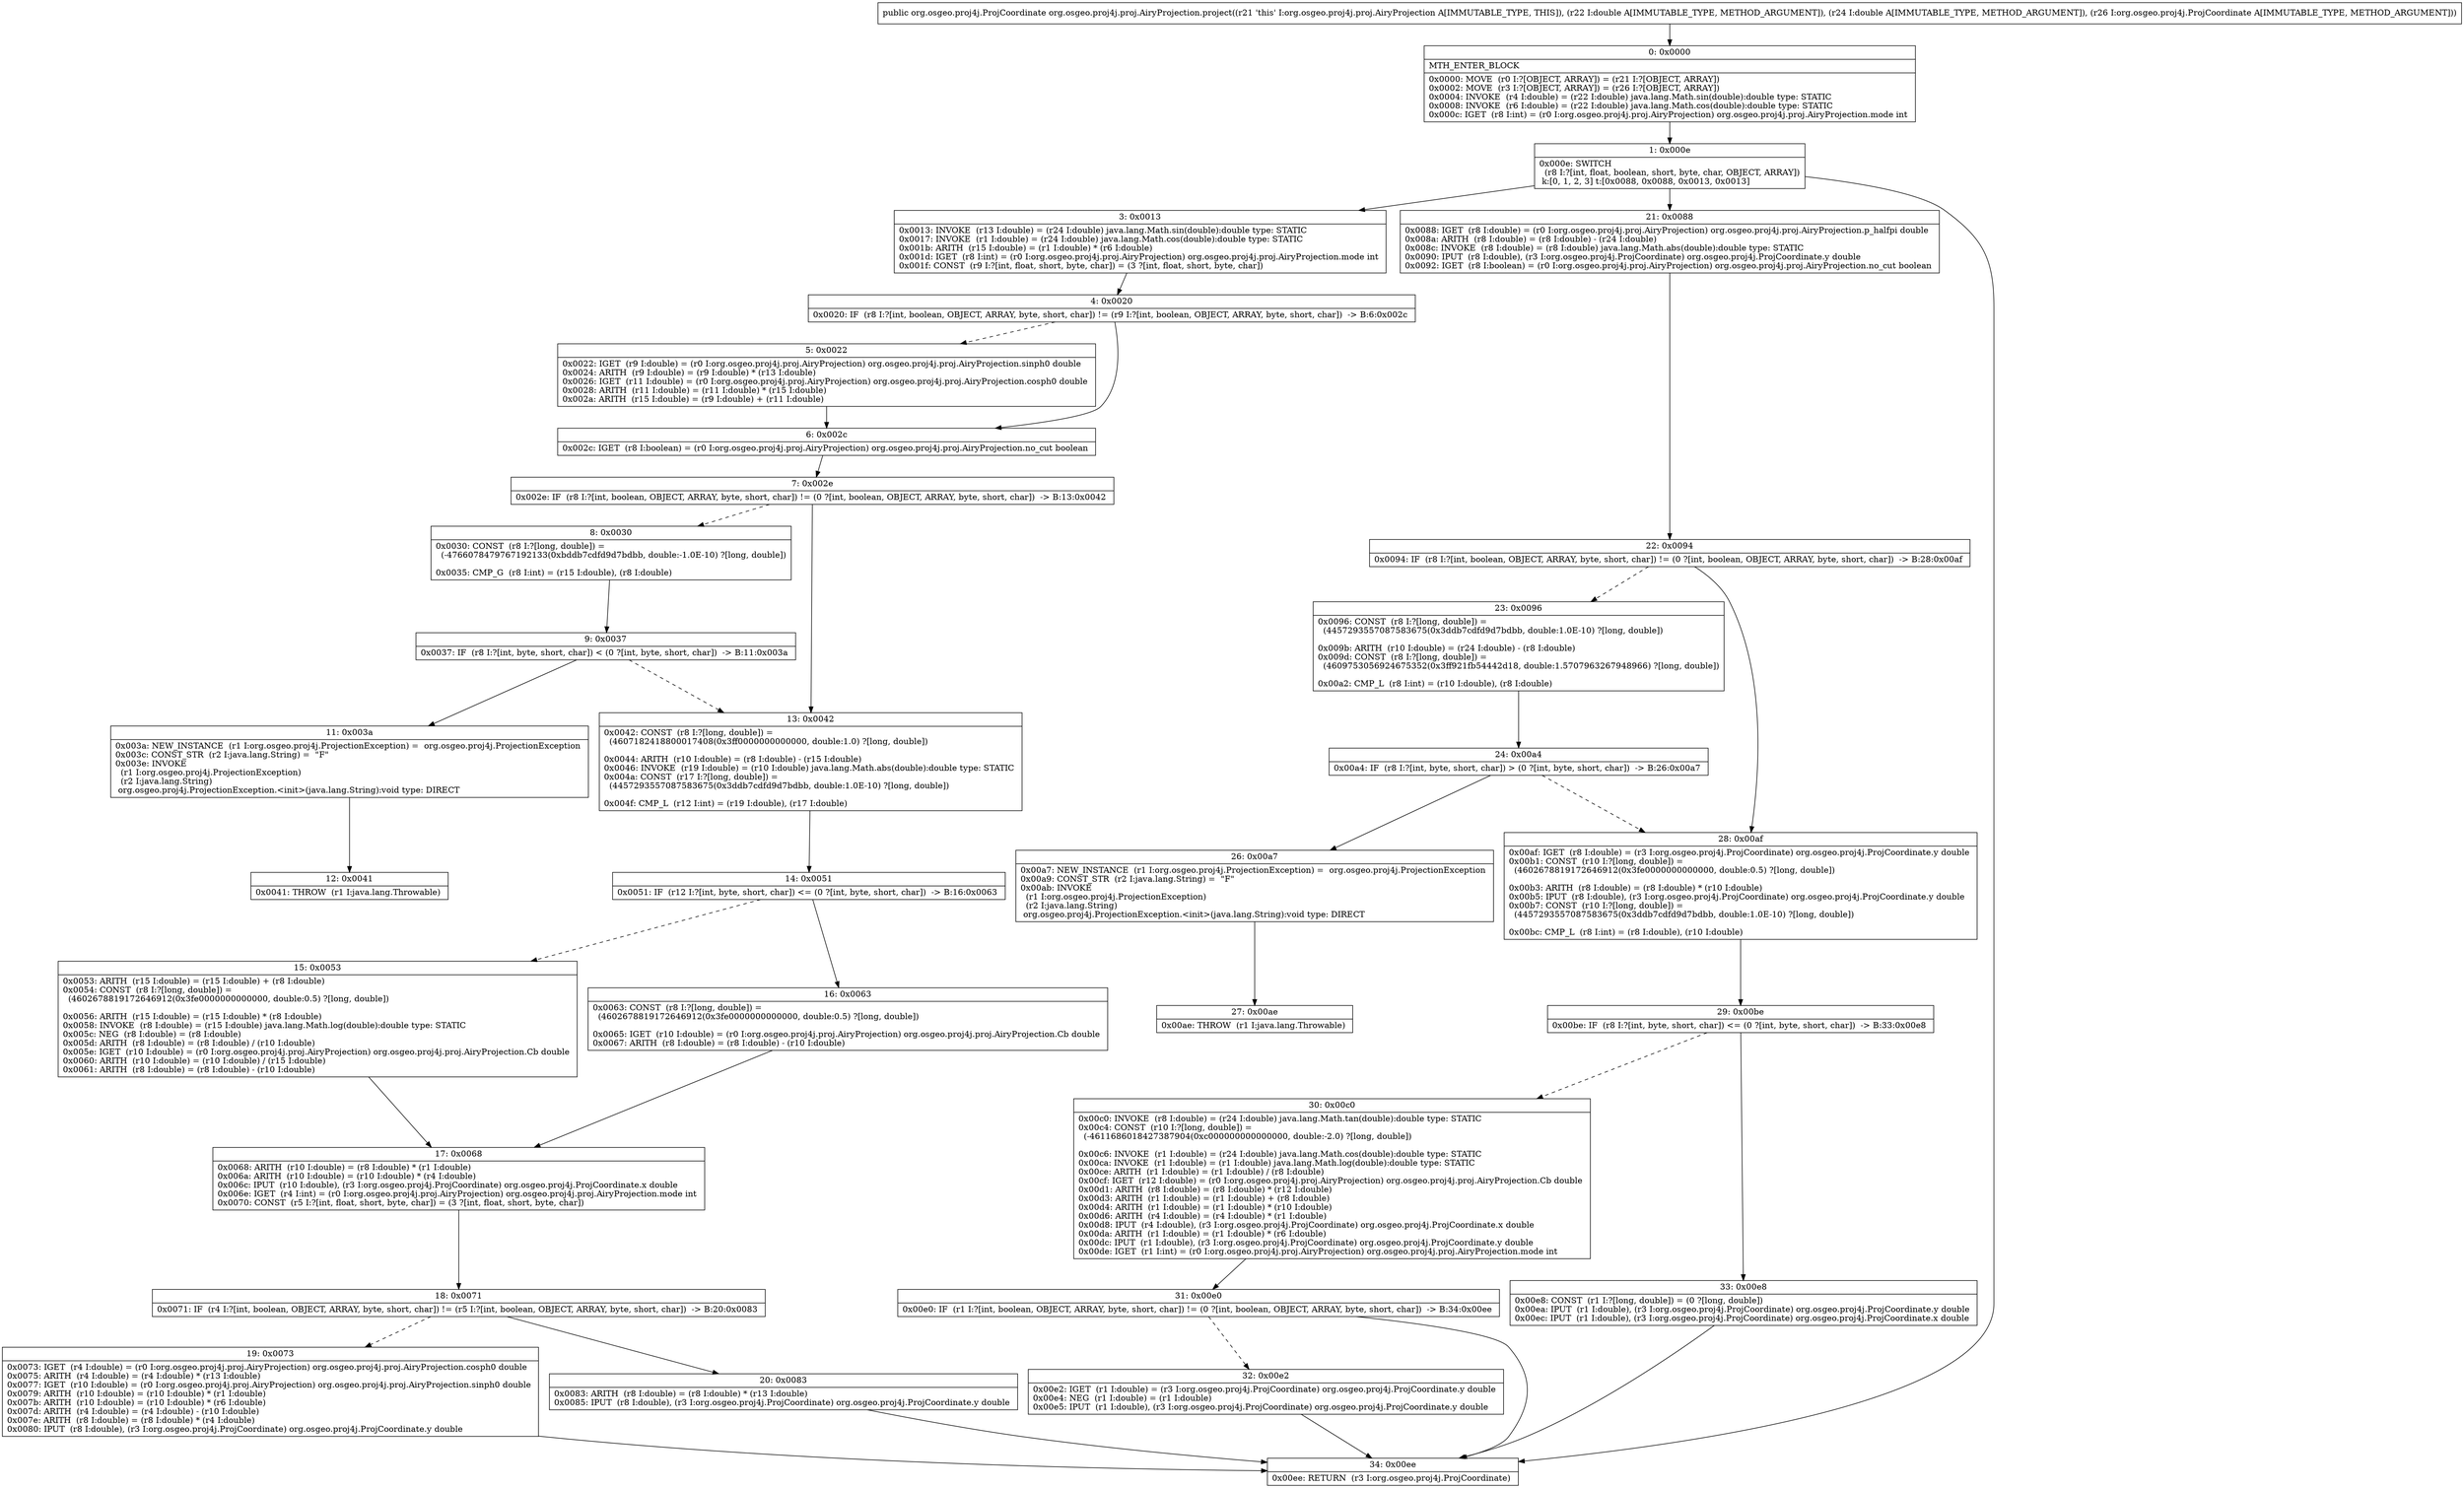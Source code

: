 digraph "CFG fororg.osgeo.proj4j.proj.AiryProjection.project(DDLorg\/osgeo\/proj4j\/ProjCoordinate;)Lorg\/osgeo\/proj4j\/ProjCoordinate;" {
Node_0 [shape=record,label="{0\:\ 0x0000|MTH_ENTER_BLOCK\l|0x0000: MOVE  (r0 I:?[OBJECT, ARRAY]) = (r21 I:?[OBJECT, ARRAY]) \l0x0002: MOVE  (r3 I:?[OBJECT, ARRAY]) = (r26 I:?[OBJECT, ARRAY]) \l0x0004: INVOKE  (r4 I:double) = (r22 I:double) java.lang.Math.sin(double):double type: STATIC \l0x0008: INVOKE  (r6 I:double) = (r22 I:double) java.lang.Math.cos(double):double type: STATIC \l0x000c: IGET  (r8 I:int) = (r0 I:org.osgeo.proj4j.proj.AiryProjection) org.osgeo.proj4j.proj.AiryProjection.mode int \l}"];
Node_1 [shape=record,label="{1\:\ 0x000e|0x000e: SWITCH  \l  (r8 I:?[int, float, boolean, short, byte, char, OBJECT, ARRAY])\l k:[0, 1, 2, 3] t:[0x0088, 0x0088, 0x0013, 0x0013] \l}"];
Node_3 [shape=record,label="{3\:\ 0x0013|0x0013: INVOKE  (r13 I:double) = (r24 I:double) java.lang.Math.sin(double):double type: STATIC \l0x0017: INVOKE  (r1 I:double) = (r24 I:double) java.lang.Math.cos(double):double type: STATIC \l0x001b: ARITH  (r15 I:double) = (r1 I:double) * (r6 I:double) \l0x001d: IGET  (r8 I:int) = (r0 I:org.osgeo.proj4j.proj.AiryProjection) org.osgeo.proj4j.proj.AiryProjection.mode int \l0x001f: CONST  (r9 I:?[int, float, short, byte, char]) = (3 ?[int, float, short, byte, char]) \l}"];
Node_4 [shape=record,label="{4\:\ 0x0020|0x0020: IF  (r8 I:?[int, boolean, OBJECT, ARRAY, byte, short, char]) != (r9 I:?[int, boolean, OBJECT, ARRAY, byte, short, char])  \-\> B:6:0x002c \l}"];
Node_5 [shape=record,label="{5\:\ 0x0022|0x0022: IGET  (r9 I:double) = (r0 I:org.osgeo.proj4j.proj.AiryProjection) org.osgeo.proj4j.proj.AiryProjection.sinph0 double \l0x0024: ARITH  (r9 I:double) = (r9 I:double) * (r13 I:double) \l0x0026: IGET  (r11 I:double) = (r0 I:org.osgeo.proj4j.proj.AiryProjection) org.osgeo.proj4j.proj.AiryProjection.cosph0 double \l0x0028: ARITH  (r11 I:double) = (r11 I:double) * (r15 I:double) \l0x002a: ARITH  (r15 I:double) = (r9 I:double) + (r11 I:double) \l}"];
Node_6 [shape=record,label="{6\:\ 0x002c|0x002c: IGET  (r8 I:boolean) = (r0 I:org.osgeo.proj4j.proj.AiryProjection) org.osgeo.proj4j.proj.AiryProjection.no_cut boolean \l}"];
Node_7 [shape=record,label="{7\:\ 0x002e|0x002e: IF  (r8 I:?[int, boolean, OBJECT, ARRAY, byte, short, char]) != (0 ?[int, boolean, OBJECT, ARRAY, byte, short, char])  \-\> B:13:0x0042 \l}"];
Node_8 [shape=record,label="{8\:\ 0x0030|0x0030: CONST  (r8 I:?[long, double]) = \l  (\-4766078479767192133(0xbddb7cdfd9d7bdbb, double:\-1.0E\-10) ?[long, double])\l \l0x0035: CMP_G  (r8 I:int) = (r15 I:double), (r8 I:double) \l}"];
Node_9 [shape=record,label="{9\:\ 0x0037|0x0037: IF  (r8 I:?[int, byte, short, char]) \< (0 ?[int, byte, short, char])  \-\> B:11:0x003a \l}"];
Node_11 [shape=record,label="{11\:\ 0x003a|0x003a: NEW_INSTANCE  (r1 I:org.osgeo.proj4j.ProjectionException) =  org.osgeo.proj4j.ProjectionException \l0x003c: CONST_STR  (r2 I:java.lang.String) =  \"F\" \l0x003e: INVOKE  \l  (r1 I:org.osgeo.proj4j.ProjectionException)\l  (r2 I:java.lang.String)\l org.osgeo.proj4j.ProjectionException.\<init\>(java.lang.String):void type: DIRECT \l}"];
Node_12 [shape=record,label="{12\:\ 0x0041|0x0041: THROW  (r1 I:java.lang.Throwable) \l}"];
Node_13 [shape=record,label="{13\:\ 0x0042|0x0042: CONST  (r8 I:?[long, double]) = \l  (4607182418800017408(0x3ff0000000000000, double:1.0) ?[long, double])\l \l0x0044: ARITH  (r10 I:double) = (r8 I:double) \- (r15 I:double) \l0x0046: INVOKE  (r19 I:double) = (r10 I:double) java.lang.Math.abs(double):double type: STATIC \l0x004a: CONST  (r17 I:?[long, double]) = \l  (4457293557087583675(0x3ddb7cdfd9d7bdbb, double:1.0E\-10) ?[long, double])\l \l0x004f: CMP_L  (r12 I:int) = (r19 I:double), (r17 I:double) \l}"];
Node_14 [shape=record,label="{14\:\ 0x0051|0x0051: IF  (r12 I:?[int, byte, short, char]) \<= (0 ?[int, byte, short, char])  \-\> B:16:0x0063 \l}"];
Node_15 [shape=record,label="{15\:\ 0x0053|0x0053: ARITH  (r15 I:double) = (r15 I:double) + (r8 I:double) \l0x0054: CONST  (r8 I:?[long, double]) = \l  (4602678819172646912(0x3fe0000000000000, double:0.5) ?[long, double])\l \l0x0056: ARITH  (r15 I:double) = (r15 I:double) * (r8 I:double) \l0x0058: INVOKE  (r8 I:double) = (r15 I:double) java.lang.Math.log(double):double type: STATIC \l0x005c: NEG  (r8 I:double) = (r8 I:double) \l0x005d: ARITH  (r8 I:double) = (r8 I:double) \/ (r10 I:double) \l0x005e: IGET  (r10 I:double) = (r0 I:org.osgeo.proj4j.proj.AiryProjection) org.osgeo.proj4j.proj.AiryProjection.Cb double \l0x0060: ARITH  (r10 I:double) = (r10 I:double) \/ (r15 I:double) \l0x0061: ARITH  (r8 I:double) = (r8 I:double) \- (r10 I:double) \l}"];
Node_16 [shape=record,label="{16\:\ 0x0063|0x0063: CONST  (r8 I:?[long, double]) = \l  (4602678819172646912(0x3fe0000000000000, double:0.5) ?[long, double])\l \l0x0065: IGET  (r10 I:double) = (r0 I:org.osgeo.proj4j.proj.AiryProjection) org.osgeo.proj4j.proj.AiryProjection.Cb double \l0x0067: ARITH  (r8 I:double) = (r8 I:double) \- (r10 I:double) \l}"];
Node_17 [shape=record,label="{17\:\ 0x0068|0x0068: ARITH  (r10 I:double) = (r8 I:double) * (r1 I:double) \l0x006a: ARITH  (r10 I:double) = (r10 I:double) * (r4 I:double) \l0x006c: IPUT  (r10 I:double), (r3 I:org.osgeo.proj4j.ProjCoordinate) org.osgeo.proj4j.ProjCoordinate.x double \l0x006e: IGET  (r4 I:int) = (r0 I:org.osgeo.proj4j.proj.AiryProjection) org.osgeo.proj4j.proj.AiryProjection.mode int \l0x0070: CONST  (r5 I:?[int, float, short, byte, char]) = (3 ?[int, float, short, byte, char]) \l}"];
Node_18 [shape=record,label="{18\:\ 0x0071|0x0071: IF  (r4 I:?[int, boolean, OBJECT, ARRAY, byte, short, char]) != (r5 I:?[int, boolean, OBJECT, ARRAY, byte, short, char])  \-\> B:20:0x0083 \l}"];
Node_19 [shape=record,label="{19\:\ 0x0073|0x0073: IGET  (r4 I:double) = (r0 I:org.osgeo.proj4j.proj.AiryProjection) org.osgeo.proj4j.proj.AiryProjection.cosph0 double \l0x0075: ARITH  (r4 I:double) = (r4 I:double) * (r13 I:double) \l0x0077: IGET  (r10 I:double) = (r0 I:org.osgeo.proj4j.proj.AiryProjection) org.osgeo.proj4j.proj.AiryProjection.sinph0 double \l0x0079: ARITH  (r10 I:double) = (r10 I:double) * (r1 I:double) \l0x007b: ARITH  (r10 I:double) = (r10 I:double) * (r6 I:double) \l0x007d: ARITH  (r4 I:double) = (r4 I:double) \- (r10 I:double) \l0x007e: ARITH  (r8 I:double) = (r8 I:double) * (r4 I:double) \l0x0080: IPUT  (r8 I:double), (r3 I:org.osgeo.proj4j.ProjCoordinate) org.osgeo.proj4j.ProjCoordinate.y double \l}"];
Node_20 [shape=record,label="{20\:\ 0x0083|0x0083: ARITH  (r8 I:double) = (r8 I:double) * (r13 I:double) \l0x0085: IPUT  (r8 I:double), (r3 I:org.osgeo.proj4j.ProjCoordinate) org.osgeo.proj4j.ProjCoordinate.y double \l}"];
Node_21 [shape=record,label="{21\:\ 0x0088|0x0088: IGET  (r8 I:double) = (r0 I:org.osgeo.proj4j.proj.AiryProjection) org.osgeo.proj4j.proj.AiryProjection.p_halfpi double \l0x008a: ARITH  (r8 I:double) = (r8 I:double) \- (r24 I:double) \l0x008c: INVOKE  (r8 I:double) = (r8 I:double) java.lang.Math.abs(double):double type: STATIC \l0x0090: IPUT  (r8 I:double), (r3 I:org.osgeo.proj4j.ProjCoordinate) org.osgeo.proj4j.ProjCoordinate.y double \l0x0092: IGET  (r8 I:boolean) = (r0 I:org.osgeo.proj4j.proj.AiryProjection) org.osgeo.proj4j.proj.AiryProjection.no_cut boolean \l}"];
Node_22 [shape=record,label="{22\:\ 0x0094|0x0094: IF  (r8 I:?[int, boolean, OBJECT, ARRAY, byte, short, char]) != (0 ?[int, boolean, OBJECT, ARRAY, byte, short, char])  \-\> B:28:0x00af \l}"];
Node_23 [shape=record,label="{23\:\ 0x0096|0x0096: CONST  (r8 I:?[long, double]) = \l  (4457293557087583675(0x3ddb7cdfd9d7bdbb, double:1.0E\-10) ?[long, double])\l \l0x009b: ARITH  (r10 I:double) = (r24 I:double) \- (r8 I:double) \l0x009d: CONST  (r8 I:?[long, double]) = \l  (4609753056924675352(0x3ff921fb54442d18, double:1.5707963267948966) ?[long, double])\l \l0x00a2: CMP_L  (r8 I:int) = (r10 I:double), (r8 I:double) \l}"];
Node_24 [shape=record,label="{24\:\ 0x00a4|0x00a4: IF  (r8 I:?[int, byte, short, char]) \> (0 ?[int, byte, short, char])  \-\> B:26:0x00a7 \l}"];
Node_26 [shape=record,label="{26\:\ 0x00a7|0x00a7: NEW_INSTANCE  (r1 I:org.osgeo.proj4j.ProjectionException) =  org.osgeo.proj4j.ProjectionException \l0x00a9: CONST_STR  (r2 I:java.lang.String) =  \"F\" \l0x00ab: INVOKE  \l  (r1 I:org.osgeo.proj4j.ProjectionException)\l  (r2 I:java.lang.String)\l org.osgeo.proj4j.ProjectionException.\<init\>(java.lang.String):void type: DIRECT \l}"];
Node_27 [shape=record,label="{27\:\ 0x00ae|0x00ae: THROW  (r1 I:java.lang.Throwable) \l}"];
Node_28 [shape=record,label="{28\:\ 0x00af|0x00af: IGET  (r8 I:double) = (r3 I:org.osgeo.proj4j.ProjCoordinate) org.osgeo.proj4j.ProjCoordinate.y double \l0x00b1: CONST  (r10 I:?[long, double]) = \l  (4602678819172646912(0x3fe0000000000000, double:0.5) ?[long, double])\l \l0x00b3: ARITH  (r8 I:double) = (r8 I:double) * (r10 I:double) \l0x00b5: IPUT  (r8 I:double), (r3 I:org.osgeo.proj4j.ProjCoordinate) org.osgeo.proj4j.ProjCoordinate.y double \l0x00b7: CONST  (r10 I:?[long, double]) = \l  (4457293557087583675(0x3ddb7cdfd9d7bdbb, double:1.0E\-10) ?[long, double])\l \l0x00bc: CMP_L  (r8 I:int) = (r8 I:double), (r10 I:double) \l}"];
Node_29 [shape=record,label="{29\:\ 0x00be|0x00be: IF  (r8 I:?[int, byte, short, char]) \<= (0 ?[int, byte, short, char])  \-\> B:33:0x00e8 \l}"];
Node_30 [shape=record,label="{30\:\ 0x00c0|0x00c0: INVOKE  (r8 I:double) = (r24 I:double) java.lang.Math.tan(double):double type: STATIC \l0x00c4: CONST  (r10 I:?[long, double]) = \l  (\-4611686018427387904(0xc000000000000000, double:\-2.0) ?[long, double])\l \l0x00c6: INVOKE  (r1 I:double) = (r24 I:double) java.lang.Math.cos(double):double type: STATIC \l0x00ca: INVOKE  (r1 I:double) = (r1 I:double) java.lang.Math.log(double):double type: STATIC \l0x00ce: ARITH  (r1 I:double) = (r1 I:double) \/ (r8 I:double) \l0x00cf: IGET  (r12 I:double) = (r0 I:org.osgeo.proj4j.proj.AiryProjection) org.osgeo.proj4j.proj.AiryProjection.Cb double \l0x00d1: ARITH  (r8 I:double) = (r8 I:double) * (r12 I:double) \l0x00d3: ARITH  (r1 I:double) = (r1 I:double) + (r8 I:double) \l0x00d4: ARITH  (r1 I:double) = (r1 I:double) * (r10 I:double) \l0x00d6: ARITH  (r4 I:double) = (r4 I:double) * (r1 I:double) \l0x00d8: IPUT  (r4 I:double), (r3 I:org.osgeo.proj4j.ProjCoordinate) org.osgeo.proj4j.ProjCoordinate.x double \l0x00da: ARITH  (r1 I:double) = (r1 I:double) * (r6 I:double) \l0x00dc: IPUT  (r1 I:double), (r3 I:org.osgeo.proj4j.ProjCoordinate) org.osgeo.proj4j.ProjCoordinate.y double \l0x00de: IGET  (r1 I:int) = (r0 I:org.osgeo.proj4j.proj.AiryProjection) org.osgeo.proj4j.proj.AiryProjection.mode int \l}"];
Node_31 [shape=record,label="{31\:\ 0x00e0|0x00e0: IF  (r1 I:?[int, boolean, OBJECT, ARRAY, byte, short, char]) != (0 ?[int, boolean, OBJECT, ARRAY, byte, short, char])  \-\> B:34:0x00ee \l}"];
Node_32 [shape=record,label="{32\:\ 0x00e2|0x00e2: IGET  (r1 I:double) = (r3 I:org.osgeo.proj4j.ProjCoordinate) org.osgeo.proj4j.ProjCoordinate.y double \l0x00e4: NEG  (r1 I:double) = (r1 I:double) \l0x00e5: IPUT  (r1 I:double), (r3 I:org.osgeo.proj4j.ProjCoordinate) org.osgeo.proj4j.ProjCoordinate.y double \l}"];
Node_33 [shape=record,label="{33\:\ 0x00e8|0x00e8: CONST  (r1 I:?[long, double]) = (0 ?[long, double]) \l0x00ea: IPUT  (r1 I:double), (r3 I:org.osgeo.proj4j.ProjCoordinate) org.osgeo.proj4j.ProjCoordinate.y double \l0x00ec: IPUT  (r1 I:double), (r3 I:org.osgeo.proj4j.ProjCoordinate) org.osgeo.proj4j.ProjCoordinate.x double \l}"];
Node_34 [shape=record,label="{34\:\ 0x00ee|0x00ee: RETURN  (r3 I:org.osgeo.proj4j.ProjCoordinate) \l}"];
MethodNode[shape=record,label="{public org.osgeo.proj4j.ProjCoordinate org.osgeo.proj4j.proj.AiryProjection.project((r21 'this' I:org.osgeo.proj4j.proj.AiryProjection A[IMMUTABLE_TYPE, THIS]), (r22 I:double A[IMMUTABLE_TYPE, METHOD_ARGUMENT]), (r24 I:double A[IMMUTABLE_TYPE, METHOD_ARGUMENT]), (r26 I:org.osgeo.proj4j.ProjCoordinate A[IMMUTABLE_TYPE, METHOD_ARGUMENT])) }"];
MethodNode -> Node_0;
Node_0 -> Node_1;
Node_1 -> Node_3;
Node_1 -> Node_21;
Node_1 -> Node_34;
Node_3 -> Node_4;
Node_4 -> Node_5[style=dashed];
Node_4 -> Node_6;
Node_5 -> Node_6;
Node_6 -> Node_7;
Node_7 -> Node_8[style=dashed];
Node_7 -> Node_13;
Node_8 -> Node_9;
Node_9 -> Node_11;
Node_9 -> Node_13[style=dashed];
Node_11 -> Node_12;
Node_13 -> Node_14;
Node_14 -> Node_15[style=dashed];
Node_14 -> Node_16;
Node_15 -> Node_17;
Node_16 -> Node_17;
Node_17 -> Node_18;
Node_18 -> Node_19[style=dashed];
Node_18 -> Node_20;
Node_19 -> Node_34;
Node_20 -> Node_34;
Node_21 -> Node_22;
Node_22 -> Node_23[style=dashed];
Node_22 -> Node_28;
Node_23 -> Node_24;
Node_24 -> Node_26;
Node_24 -> Node_28[style=dashed];
Node_26 -> Node_27;
Node_28 -> Node_29;
Node_29 -> Node_30[style=dashed];
Node_29 -> Node_33;
Node_30 -> Node_31;
Node_31 -> Node_32[style=dashed];
Node_31 -> Node_34;
Node_32 -> Node_34;
Node_33 -> Node_34;
}

